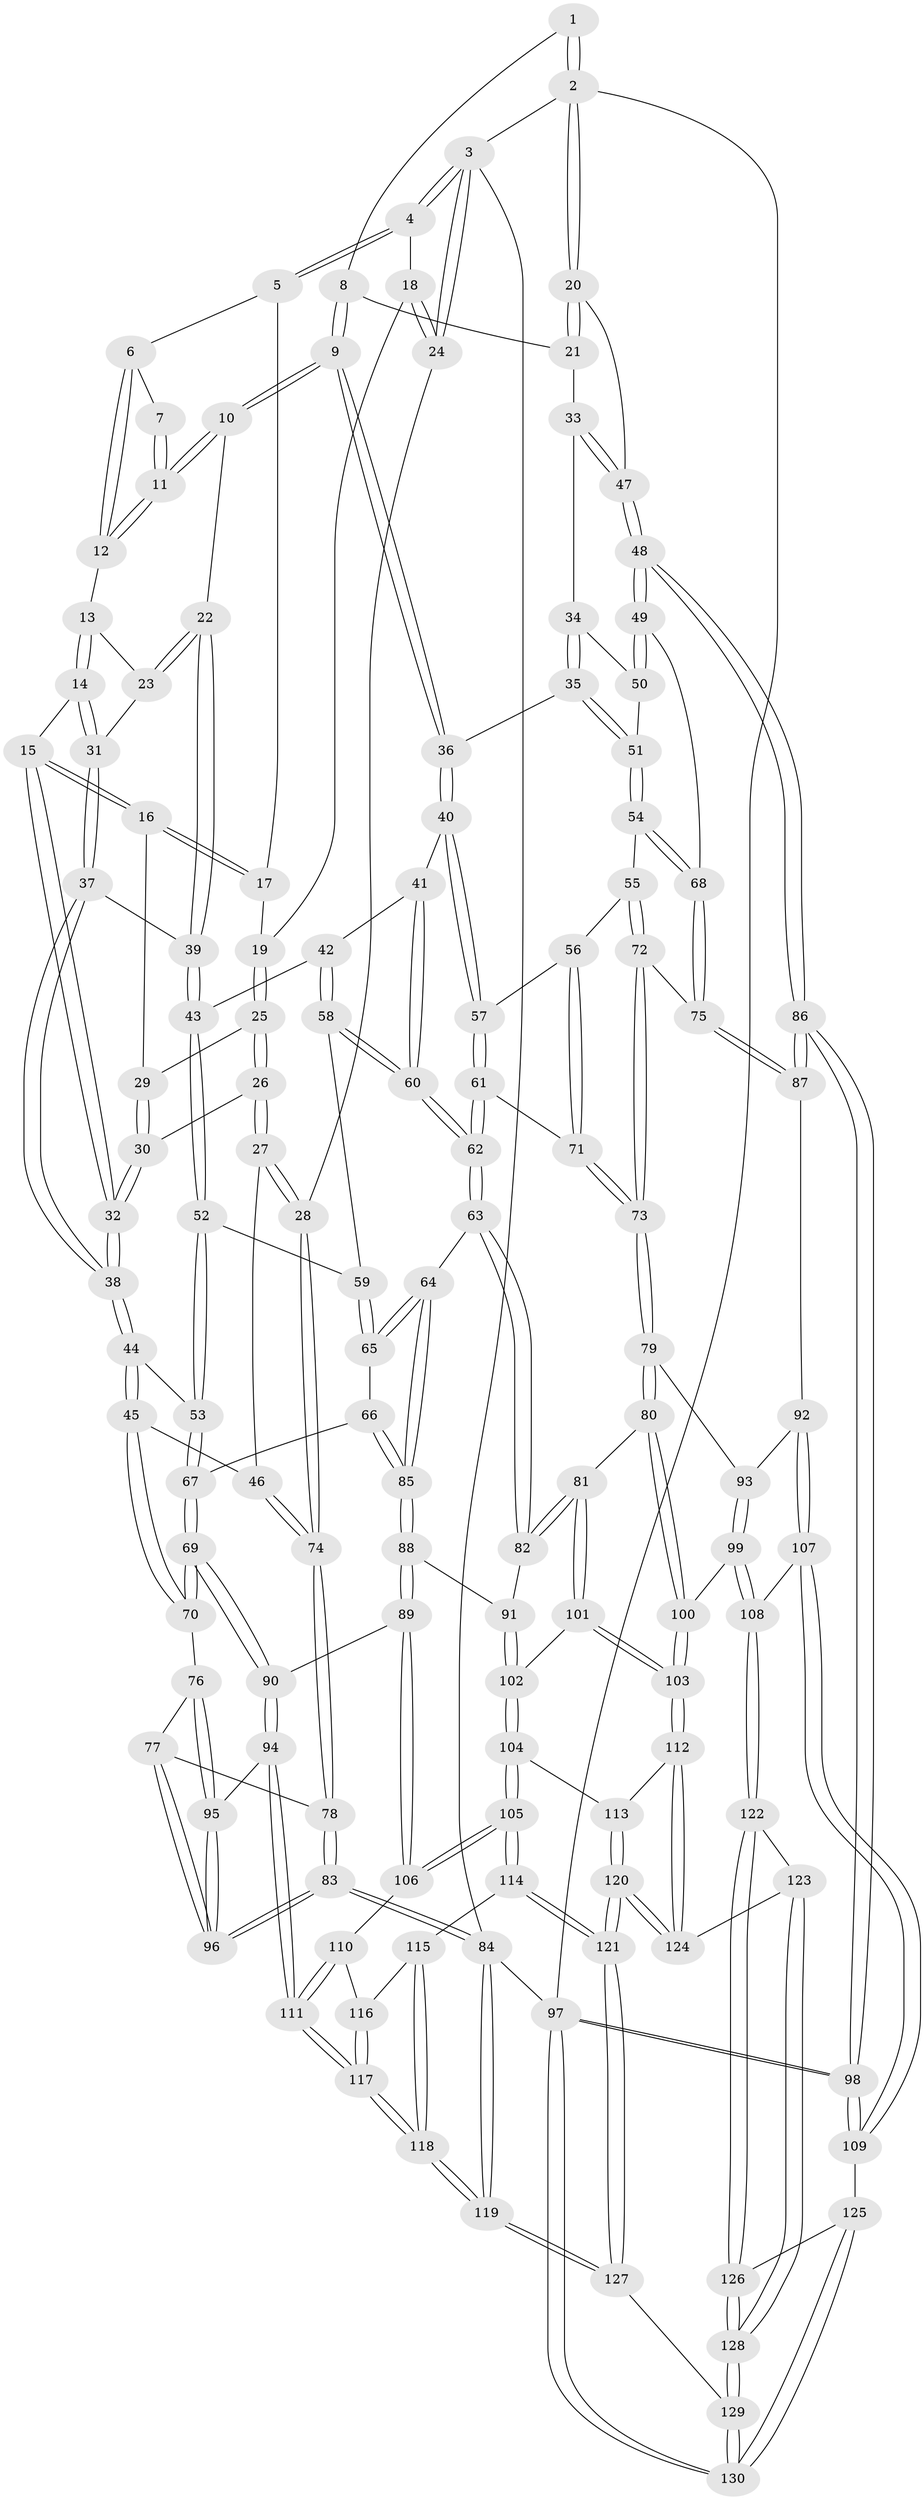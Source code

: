// coarse degree distribution, {4: 0.38461538461538464, 3: 0.15384615384615385, 6: 0.10989010989010989, 5: 0.3516483516483517}
// Generated by graph-tools (version 1.1) at 2025/24/03/03/25 07:24:37]
// undirected, 130 vertices, 322 edges
graph export_dot {
graph [start="1"]
  node [color=gray90,style=filled];
  1 [pos="+0.8950418786373264+0"];
  2 [pos="+1+0"];
  3 [pos="+0+0"];
  4 [pos="+0+0"];
  5 [pos="+0.3830236339313151+0"];
  6 [pos="+0.38526466450912095+0"];
  7 [pos="+0.7845071387829404+0"];
  8 [pos="+0.8358409367797007+0"];
  9 [pos="+0.6509889676173419+0.1915533178230676"];
  10 [pos="+0.609160685839801+0.17807943539699483"];
  11 [pos="+0.5702520913493049+0.12970027672136544"];
  12 [pos="+0.43517401412693846+0"];
  13 [pos="+0.4006493853854814+0.09021310081870039"];
  14 [pos="+0.29355436241608834+0.2040865638726481"];
  15 [pos="+0.28309217474007764+0.20694498824553703"];
  16 [pos="+0.26555239438012507+0.18741898282069763"];
  17 [pos="+0.2532111687079501+0.022515581669293874"];
  18 [pos="+0.10902382305753103+0.11364960465244414"];
  19 [pos="+0.11283733675448557+0.11643695633013486"];
  20 [pos="+1+0.17489546991953156"];
  21 [pos="+0.9150871182882577+0.18376835369826644"];
  22 [pos="+0.5552376038967844+0.21071919240982404"];
  23 [pos="+0.42179220018784375+0.19259402032218467"];
  24 [pos="+0+0.19618572866856196"];
  25 [pos="+0.1153591797772997+0.12566498845618385"];
  26 [pos="+0.09259872106767546+0.25647055972324334"];
  27 [pos="+0.06400735105510184+0.27058209570938585"];
  28 [pos="+0+0.31354667210306064"];
  29 [pos="+0.2237571445349205+0.17603591596344015"];
  30 [pos="+0.125376259792838+0.2708580778973709"];
  31 [pos="+0.39878015141071754+0.2460774561800725"];
  32 [pos="+0.23663888063982688+0.3335111803265953"];
  33 [pos="+0.8855052573908169+0.26095114541669645"];
  34 [pos="+0.8795936112852563+0.26602265603324654"];
  35 [pos="+0.7420334378222226+0.2904312869122657"];
  36 [pos="+0.6945591604928515+0.28004027380979535"];
  37 [pos="+0.4316730462281768+0.31748084221073397"];
  38 [pos="+0.2370306073131902+0.33458093202055256"];
  39 [pos="+0.44304016248539857+0.3248535326416021"];
  40 [pos="+0.6617797249008204+0.34592952527256127"];
  41 [pos="+0.5874117569027141+0.3852489843352384"];
  42 [pos="+0.4593131929511502+0.3525660885413978"];
  43 [pos="+0.44931255838047607+0.343417165571715"];
  44 [pos="+0.23202963601758586+0.39505537872775087"];
  45 [pos="+0.14610801677184718+0.4693894799728371"];
  46 [pos="+0.10524423847558122+0.4650698455340813"];
  47 [pos="+1+0.41334735141122303"];
  48 [pos="+1+0.5140985590191154"];
  49 [pos="+1+0.4834020267170155"];
  50 [pos="+0.8922532693423433+0.3272939450832847"];
  51 [pos="+0.8380605446055274+0.4569036763096542"];
  52 [pos="+0.3527427821939987+0.45116382866457844"];
  53 [pos="+0.32931612893391454+0.4653694285154081"];
  54 [pos="+0.8420548859339424+0.47681020051481293"];
  55 [pos="+0.7671205003646372+0.48875927232185107"];
  56 [pos="+0.7603212849240494+0.48808924990694474"];
  57 [pos="+0.6791790976376453+0.4006798435262743"];
  58 [pos="+0.4728825550043956+0.44889953409395617"];
  59 [pos="+0.4623300208072782+0.4698911554080837"];
  60 [pos="+0.5640289495973289+0.46494748782469486"];
  61 [pos="+0.6422450261364846+0.5215050398352491"];
  62 [pos="+0.5781669449061057+0.5460244121081717"];
  63 [pos="+0.5642246890772399+0.5695308327803854"];
  64 [pos="+0.5325278667745443+0.568846954737233"];
  65 [pos="+0.46398035313497954+0.5234875918667106"];
  66 [pos="+0.37061577798080486+0.5461136026132118"];
  67 [pos="+0.3437902977399668+0.5404467440603323"];
  68 [pos="+0.8690593054973291+0.4953405783499034"];
  69 [pos="+0.2654680020299481+0.642343233468925"];
  70 [pos="+0.17763847039976713+0.5596546183910193"];
  71 [pos="+0.6975585838771744+0.5340044734663031"];
  72 [pos="+0.7601697092334916+0.6162951129997868"];
  73 [pos="+0.7273099854093041+0.6363020853138892"];
  74 [pos="+0+0.521398931152962"];
  75 [pos="+0.8418936803000252+0.5952211684581284"];
  76 [pos="+0.08599510774613331+0.6267096343071844"];
  77 [pos="+0.024810065451994635+0.6172348492450707"];
  78 [pos="+0+0.5314872577649686"];
  79 [pos="+0.7139202048734907+0.6597929850724351"];
  80 [pos="+0.6873655982246959+0.672795801975244"];
  81 [pos="+0.6295933574097097+0.6725765348890913"];
  82 [pos="+0.5957094046760172+0.6383442059311519"];
  83 [pos="+0+1"];
  84 [pos="+0+1"];
  85 [pos="+0.44678727246952826+0.6368399371872544"];
  86 [pos="+1+0.5620291489432715"];
  87 [pos="+0.9021010206260743+0.6965815752483195"];
  88 [pos="+0.42698717568001743+0.7052150372904492"];
  89 [pos="+0.4021460056942334+0.7262936873758321"];
  90 [pos="+0.2657435938358152+0.646898557957866"];
  91 [pos="+0.4805432901876073+0.7049392452279826"];
  92 [pos="+0.8904123420674945+0.7171928167558185"];
  93 [pos="+0.7606139417648411+0.6895141170077477"];
  94 [pos="+0.17955483962841473+0.7573021810986326"];
  95 [pos="+0.17327570588664556+0.7576338914782367"];
  96 [pos="+0.10456245267201889+0.7838547615917641"];
  97 [pos="+1+1"];
  98 [pos="+1+0.8919075711834364"];
  99 [pos="+0.7843436470377882+0.8200350161309435"];
  100 [pos="+0.7286628827913263+0.8282326253484396"];
  101 [pos="+0.596622853398796+0.7510832873509368"];
  102 [pos="+0.5692328941959159+0.7697156692336597"];
  103 [pos="+0.696846392396179+0.8531697222069818"];
  104 [pos="+0.5309257970436484+0.8306636960007685"];
  105 [pos="+0.5099836781688483+0.8404650870136748"];
  106 [pos="+0.40357701682396313+0.7491167088520732"];
  107 [pos="+0.8800496016431841+0.818795059327237"];
  108 [pos="+0.8450391352818436+0.8259126510930744"];
  109 [pos="+0.9028513323249735+0.8397762703559135"];
  110 [pos="+0.38067261581396955+0.7834977968535465"];
  111 [pos="+0.2398082842753603+0.8389013412653032"];
  112 [pos="+0.6908632699637803+0.8655675991984065"];
  113 [pos="+0.547571178384871+0.8392774387816335"];
  114 [pos="+0.48894694009704537+0.8974255813546301"];
  115 [pos="+0.40650133247587633+0.915122330270456"];
  116 [pos="+0.3806262549470364+0.8334611129235028"];
  117 [pos="+0.2546706260143602+0.9185642248331947"];
  118 [pos="+0.2625673905400899+1"];
  119 [pos="+0.19643416594392296+1"];
  120 [pos="+0.6278155004370995+0.9421616533813576"];
  121 [pos="+0.5625894971617769+1"];
  122 [pos="+0.7856730999428277+0.9457895332596453"];
  123 [pos="+0.6937652019767231+0.9088274508280437"];
  124 [pos="+0.6859233376390645+0.9004413353449162"];
  125 [pos="+0.8928743803633366+0.9794854369904874"];
  126 [pos="+0.790133651339985+0.95469236877268"];
  127 [pos="+0.5465200906691882+1"];
  128 [pos="+0.7417590116268462+1"];
  129 [pos="+0.729837664981628+1"];
  130 [pos="+1+1"];
  1 -- 2;
  1 -- 2;
  1 -- 8;
  2 -- 3;
  2 -- 20;
  2 -- 20;
  2 -- 97;
  3 -- 4;
  3 -- 4;
  3 -- 24;
  3 -- 24;
  3 -- 84;
  4 -- 5;
  4 -- 5;
  4 -- 18;
  5 -- 6;
  5 -- 17;
  6 -- 7;
  6 -- 12;
  6 -- 12;
  7 -- 11;
  7 -- 11;
  8 -- 9;
  8 -- 9;
  8 -- 21;
  9 -- 10;
  9 -- 10;
  9 -- 36;
  9 -- 36;
  10 -- 11;
  10 -- 11;
  10 -- 22;
  11 -- 12;
  11 -- 12;
  12 -- 13;
  13 -- 14;
  13 -- 14;
  13 -- 23;
  14 -- 15;
  14 -- 31;
  14 -- 31;
  15 -- 16;
  15 -- 16;
  15 -- 32;
  15 -- 32;
  16 -- 17;
  16 -- 17;
  16 -- 29;
  17 -- 19;
  18 -- 19;
  18 -- 24;
  18 -- 24;
  19 -- 25;
  19 -- 25;
  20 -- 21;
  20 -- 21;
  20 -- 47;
  21 -- 33;
  22 -- 23;
  22 -- 23;
  22 -- 39;
  22 -- 39;
  23 -- 31;
  24 -- 28;
  25 -- 26;
  25 -- 26;
  25 -- 29;
  26 -- 27;
  26 -- 27;
  26 -- 30;
  27 -- 28;
  27 -- 28;
  27 -- 46;
  28 -- 74;
  28 -- 74;
  29 -- 30;
  29 -- 30;
  30 -- 32;
  30 -- 32;
  31 -- 37;
  31 -- 37;
  32 -- 38;
  32 -- 38;
  33 -- 34;
  33 -- 47;
  33 -- 47;
  34 -- 35;
  34 -- 35;
  34 -- 50;
  35 -- 36;
  35 -- 51;
  35 -- 51;
  36 -- 40;
  36 -- 40;
  37 -- 38;
  37 -- 38;
  37 -- 39;
  38 -- 44;
  38 -- 44;
  39 -- 43;
  39 -- 43;
  40 -- 41;
  40 -- 57;
  40 -- 57;
  41 -- 42;
  41 -- 60;
  41 -- 60;
  42 -- 43;
  42 -- 58;
  42 -- 58;
  43 -- 52;
  43 -- 52;
  44 -- 45;
  44 -- 45;
  44 -- 53;
  45 -- 46;
  45 -- 70;
  45 -- 70;
  46 -- 74;
  46 -- 74;
  47 -- 48;
  47 -- 48;
  48 -- 49;
  48 -- 49;
  48 -- 86;
  48 -- 86;
  49 -- 50;
  49 -- 50;
  49 -- 68;
  50 -- 51;
  51 -- 54;
  51 -- 54;
  52 -- 53;
  52 -- 53;
  52 -- 59;
  53 -- 67;
  53 -- 67;
  54 -- 55;
  54 -- 68;
  54 -- 68;
  55 -- 56;
  55 -- 72;
  55 -- 72;
  56 -- 57;
  56 -- 71;
  56 -- 71;
  57 -- 61;
  57 -- 61;
  58 -- 59;
  58 -- 60;
  58 -- 60;
  59 -- 65;
  59 -- 65;
  60 -- 62;
  60 -- 62;
  61 -- 62;
  61 -- 62;
  61 -- 71;
  62 -- 63;
  62 -- 63;
  63 -- 64;
  63 -- 82;
  63 -- 82;
  64 -- 65;
  64 -- 65;
  64 -- 85;
  64 -- 85;
  65 -- 66;
  66 -- 67;
  66 -- 85;
  66 -- 85;
  67 -- 69;
  67 -- 69;
  68 -- 75;
  68 -- 75;
  69 -- 70;
  69 -- 70;
  69 -- 90;
  69 -- 90;
  70 -- 76;
  71 -- 73;
  71 -- 73;
  72 -- 73;
  72 -- 73;
  72 -- 75;
  73 -- 79;
  73 -- 79;
  74 -- 78;
  74 -- 78;
  75 -- 87;
  75 -- 87;
  76 -- 77;
  76 -- 95;
  76 -- 95;
  77 -- 78;
  77 -- 96;
  77 -- 96;
  78 -- 83;
  78 -- 83;
  79 -- 80;
  79 -- 80;
  79 -- 93;
  80 -- 81;
  80 -- 100;
  80 -- 100;
  81 -- 82;
  81 -- 82;
  81 -- 101;
  81 -- 101;
  82 -- 91;
  83 -- 84;
  83 -- 84;
  83 -- 96;
  83 -- 96;
  84 -- 119;
  84 -- 119;
  84 -- 97;
  85 -- 88;
  85 -- 88;
  86 -- 87;
  86 -- 87;
  86 -- 98;
  86 -- 98;
  87 -- 92;
  88 -- 89;
  88 -- 89;
  88 -- 91;
  89 -- 90;
  89 -- 106;
  89 -- 106;
  90 -- 94;
  90 -- 94;
  91 -- 102;
  91 -- 102;
  92 -- 93;
  92 -- 107;
  92 -- 107;
  93 -- 99;
  93 -- 99;
  94 -- 95;
  94 -- 111;
  94 -- 111;
  95 -- 96;
  95 -- 96;
  97 -- 98;
  97 -- 98;
  97 -- 130;
  97 -- 130;
  98 -- 109;
  98 -- 109;
  99 -- 100;
  99 -- 108;
  99 -- 108;
  100 -- 103;
  100 -- 103;
  101 -- 102;
  101 -- 103;
  101 -- 103;
  102 -- 104;
  102 -- 104;
  103 -- 112;
  103 -- 112;
  104 -- 105;
  104 -- 105;
  104 -- 113;
  105 -- 106;
  105 -- 106;
  105 -- 114;
  105 -- 114;
  106 -- 110;
  107 -- 108;
  107 -- 109;
  107 -- 109;
  108 -- 122;
  108 -- 122;
  109 -- 125;
  110 -- 111;
  110 -- 111;
  110 -- 116;
  111 -- 117;
  111 -- 117;
  112 -- 113;
  112 -- 124;
  112 -- 124;
  113 -- 120;
  113 -- 120;
  114 -- 115;
  114 -- 121;
  114 -- 121;
  115 -- 116;
  115 -- 118;
  115 -- 118;
  116 -- 117;
  116 -- 117;
  117 -- 118;
  117 -- 118;
  118 -- 119;
  118 -- 119;
  119 -- 127;
  119 -- 127;
  120 -- 121;
  120 -- 121;
  120 -- 124;
  120 -- 124;
  121 -- 127;
  121 -- 127;
  122 -- 123;
  122 -- 126;
  122 -- 126;
  123 -- 124;
  123 -- 128;
  123 -- 128;
  125 -- 126;
  125 -- 130;
  125 -- 130;
  126 -- 128;
  126 -- 128;
  127 -- 129;
  128 -- 129;
  128 -- 129;
  129 -- 130;
  129 -- 130;
}

